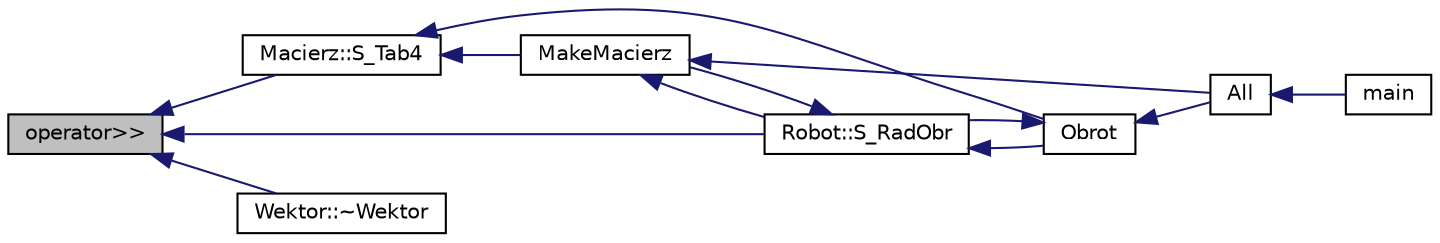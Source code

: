 digraph "operator&gt;&gt;"
{
  edge [fontname="Helvetica",fontsize="10",labelfontname="Helvetica",labelfontsize="10"];
  node [fontname="Helvetica",fontsize="10",shape=record];
  rankdir="LR";
  Node1 [label="operator\>\>",height=0.2,width=0.4,color="black", fillcolor="grey75", style="filled", fontcolor="black"];
  Node1 -> Node2 [dir="back",color="midnightblue",fontsize="10",style="solid",fontname="Helvetica"];
  Node2 [label="Macierz::S_Tab4",height=0.2,width=0.4,color="black", fillcolor="white", style="filled",URL="$class_macierz.html#a9204f548b4fd089d79bf37a4f30238f3"];
  Node2 -> Node3 [dir="back",color="midnightblue",fontsize="10",style="solid",fontname="Helvetica"];
  Node3 [label="MakeMacierz",height=0.2,width=0.4,color="black", fillcolor="white", style="filled",URL="$_robot_8cpp.html#a965a5c6a4be1d31ccf86c9ab01bda3fe"];
  Node3 -> Node4 [dir="back",color="midnightblue",fontsize="10",style="solid",fontname="Helvetica"];
  Node4 [label="Robot::S_RadObr",height=0.2,width=0.4,color="black", fillcolor="white", style="filled",URL="$class_robot.html#a0462f50beaafab7d478608d05de5837f"];
  Node4 -> Node3 [dir="back",color="midnightblue",fontsize="10",style="solid",fontname="Helvetica"];
  Node4 -> Node5 [dir="back",color="midnightblue",fontsize="10",style="solid",fontname="Helvetica"];
  Node5 [label="Obrot",height=0.2,width=0.4,color="black", fillcolor="white", style="filled",URL="$_robot_8cpp.html#a3ce3fa0e24fef994b421474716964158"];
  Node5 -> Node4 [dir="back",color="midnightblue",fontsize="10",style="solid",fontname="Helvetica"];
  Node5 -> Node6 [dir="back",color="midnightblue",fontsize="10",style="solid",fontname="Helvetica"];
  Node6 [label="All",height=0.2,width=0.4,color="black", fillcolor="white", style="filled",URL="$_all_8cpp.html#a7b0e7672f52ece4489533af8aefe1101"];
  Node6 -> Node7 [dir="back",color="midnightblue",fontsize="10",style="solid",fontname="Helvetica"];
  Node7 [label="main",height=0.2,width=0.4,color="black", fillcolor="white", style="filled",URL="$main_8cpp.html#ae66f6b31b5ad750f1fe042a706a4e3d4"];
  Node3 -> Node6 [dir="back",color="midnightblue",fontsize="10",style="solid",fontname="Helvetica"];
  Node2 -> Node5 [dir="back",color="midnightblue",fontsize="10",style="solid",fontname="Helvetica"];
  Node1 -> Node4 [dir="back",color="midnightblue",fontsize="10",style="solid",fontname="Helvetica"];
  Node1 -> Node8 [dir="back",color="midnightblue",fontsize="10",style="solid",fontname="Helvetica"];
  Node8 [label="Wektor::~Wektor",height=0.2,width=0.4,color="black", fillcolor="white", style="filled",URL="$class_wektor.html#a4e926fd3de4e4cc55591ea33ed98b4a1"];
}
